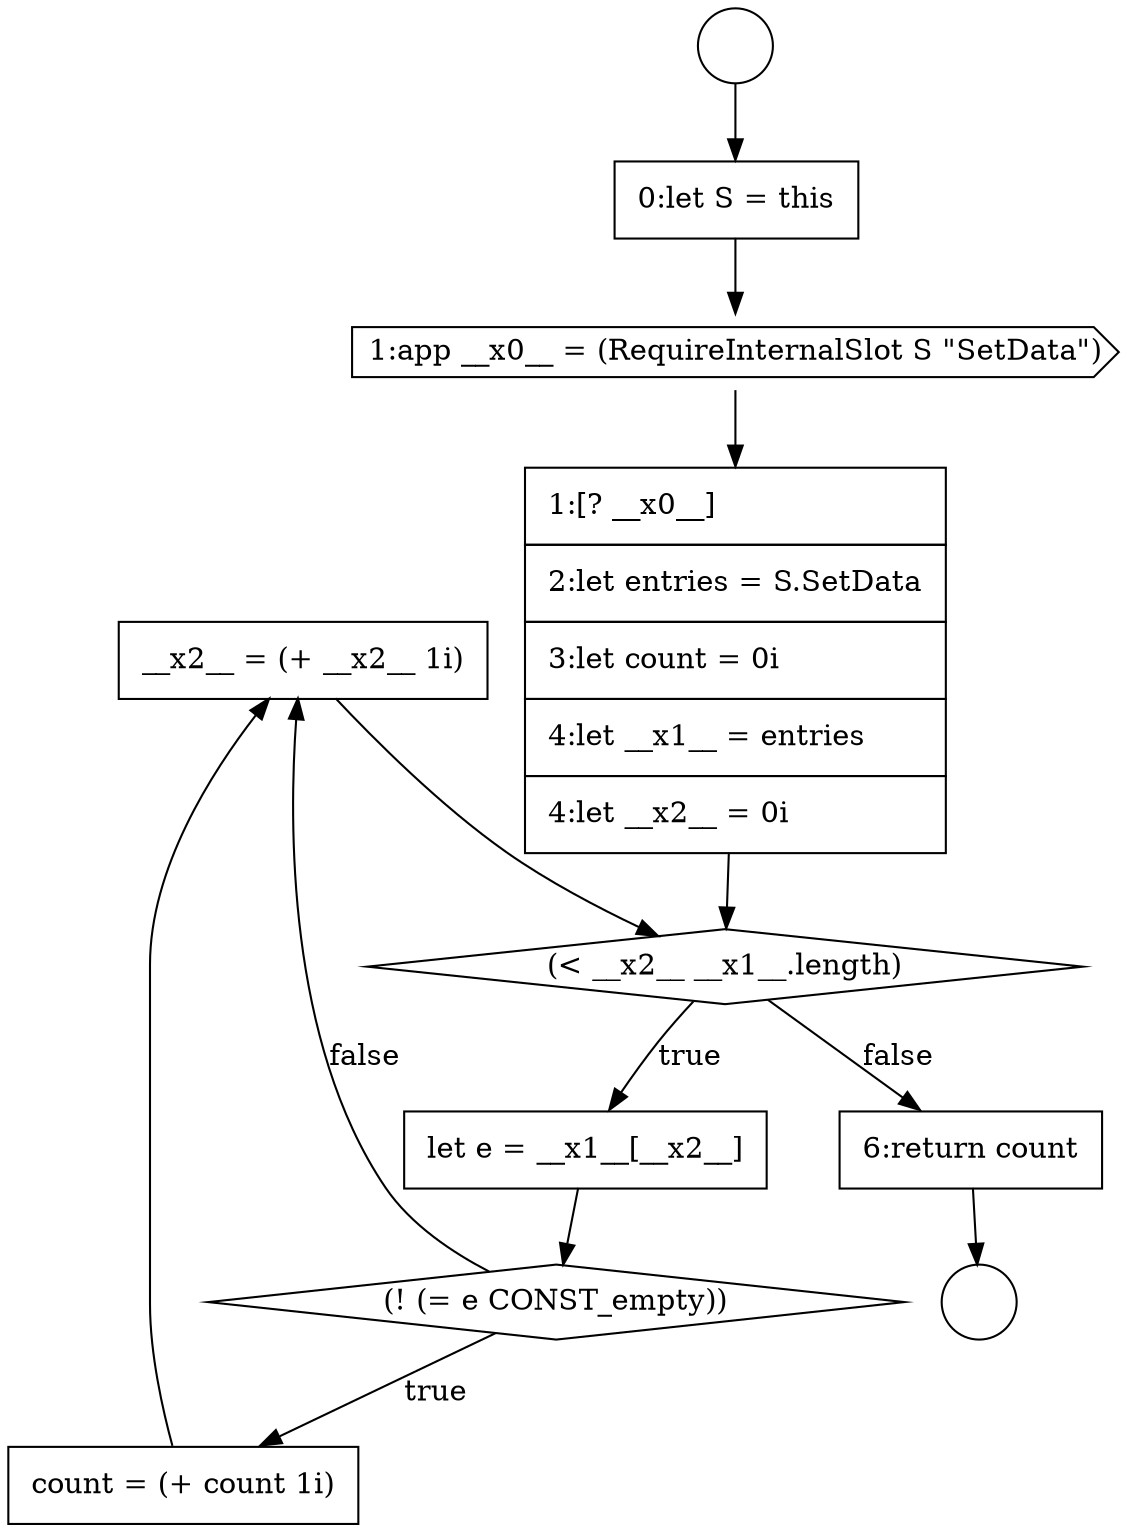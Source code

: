 digraph {
  node17556 [shape=none, margin=0, label=<<font color="black">
    <table border="0" cellborder="1" cellspacing="0" cellpadding="10">
      <tr><td align="left">__x2__ = (+ __x2__ 1i)</td></tr>
    </table>
  </font>> color="black" fillcolor="white" style=filled]
  node17549 [shape=none, margin=0, label=<<font color="black">
    <table border="0" cellborder="1" cellspacing="0" cellpadding="10">
      <tr><td align="left">0:let S = this</td></tr>
    </table>
  </font>> color="black" fillcolor="white" style=filled]
  node17555 [shape=none, margin=0, label=<<font color="black">
    <table border="0" cellborder="1" cellspacing="0" cellpadding="10">
      <tr><td align="left">count = (+ count 1i)</td></tr>
    </table>
  </font>> color="black" fillcolor="white" style=filled]
  node17550 [shape=cds, label=<<font color="black">1:app __x0__ = (RequireInternalSlot S &quot;SetData&quot;)</font>> color="black" fillcolor="white" style=filled]
  node17554 [shape=diamond, label=<<font color="black">(! (= e CONST_empty))</font>> color="black" fillcolor="white" style=filled]
  node17547 [shape=circle label=" " color="black" fillcolor="white" style=filled]
  node17551 [shape=none, margin=0, label=<<font color="black">
    <table border="0" cellborder="1" cellspacing="0" cellpadding="10">
      <tr><td align="left">1:[? __x0__]</td></tr>
      <tr><td align="left">2:let entries = S.SetData</td></tr>
      <tr><td align="left">3:let count = 0i</td></tr>
      <tr><td align="left">4:let __x1__ = entries</td></tr>
      <tr><td align="left">4:let __x2__ = 0i</td></tr>
    </table>
  </font>> color="black" fillcolor="white" style=filled]
  node17552 [shape=diamond, label=<<font color="black">(&lt; __x2__ __x1__.length)</font>> color="black" fillcolor="white" style=filled]
  node17553 [shape=none, margin=0, label=<<font color="black">
    <table border="0" cellborder="1" cellspacing="0" cellpadding="10">
      <tr><td align="left">let e = __x1__[__x2__]</td></tr>
    </table>
  </font>> color="black" fillcolor="white" style=filled]
  node17548 [shape=circle label=" " color="black" fillcolor="white" style=filled]
  node17557 [shape=none, margin=0, label=<<font color="black">
    <table border="0" cellborder="1" cellspacing="0" cellpadding="10">
      <tr><td align="left">6:return count</td></tr>
    </table>
  </font>> color="black" fillcolor="white" style=filled]
  node17556 -> node17552 [ color="black"]
  node17553 -> node17554 [ color="black"]
  node17550 -> node17551 [ color="black"]
  node17547 -> node17549 [ color="black"]
  node17554 -> node17555 [label=<<font color="black">true</font>> color="black"]
  node17554 -> node17556 [label=<<font color="black">false</font>> color="black"]
  node17557 -> node17548 [ color="black"]
  node17552 -> node17553 [label=<<font color="black">true</font>> color="black"]
  node17552 -> node17557 [label=<<font color="black">false</font>> color="black"]
  node17549 -> node17550 [ color="black"]
  node17555 -> node17556 [ color="black"]
  node17551 -> node17552 [ color="black"]
}

